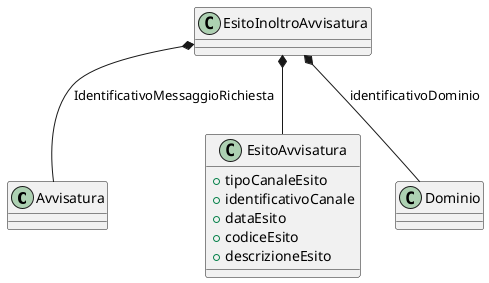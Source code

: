 @startuml



class Avvisatura {

}

class EsitoInoltroAvvisatura {

}

class EsitoAvvisatura {
+tipoCanaleEsito
+identificativoCanale
+dataEsito
+codiceEsito
+descrizioneEsito
}

class Dominio {
}




EsitoInoltroAvvisatura *-- EsitoAvvisatura
EsitoInoltroAvvisatura *-- Dominio : identificativoDominio
EsitoInoltroAvvisatura *-- Avvisatura : IdentificativoMessaggioRichiesta


@enduml